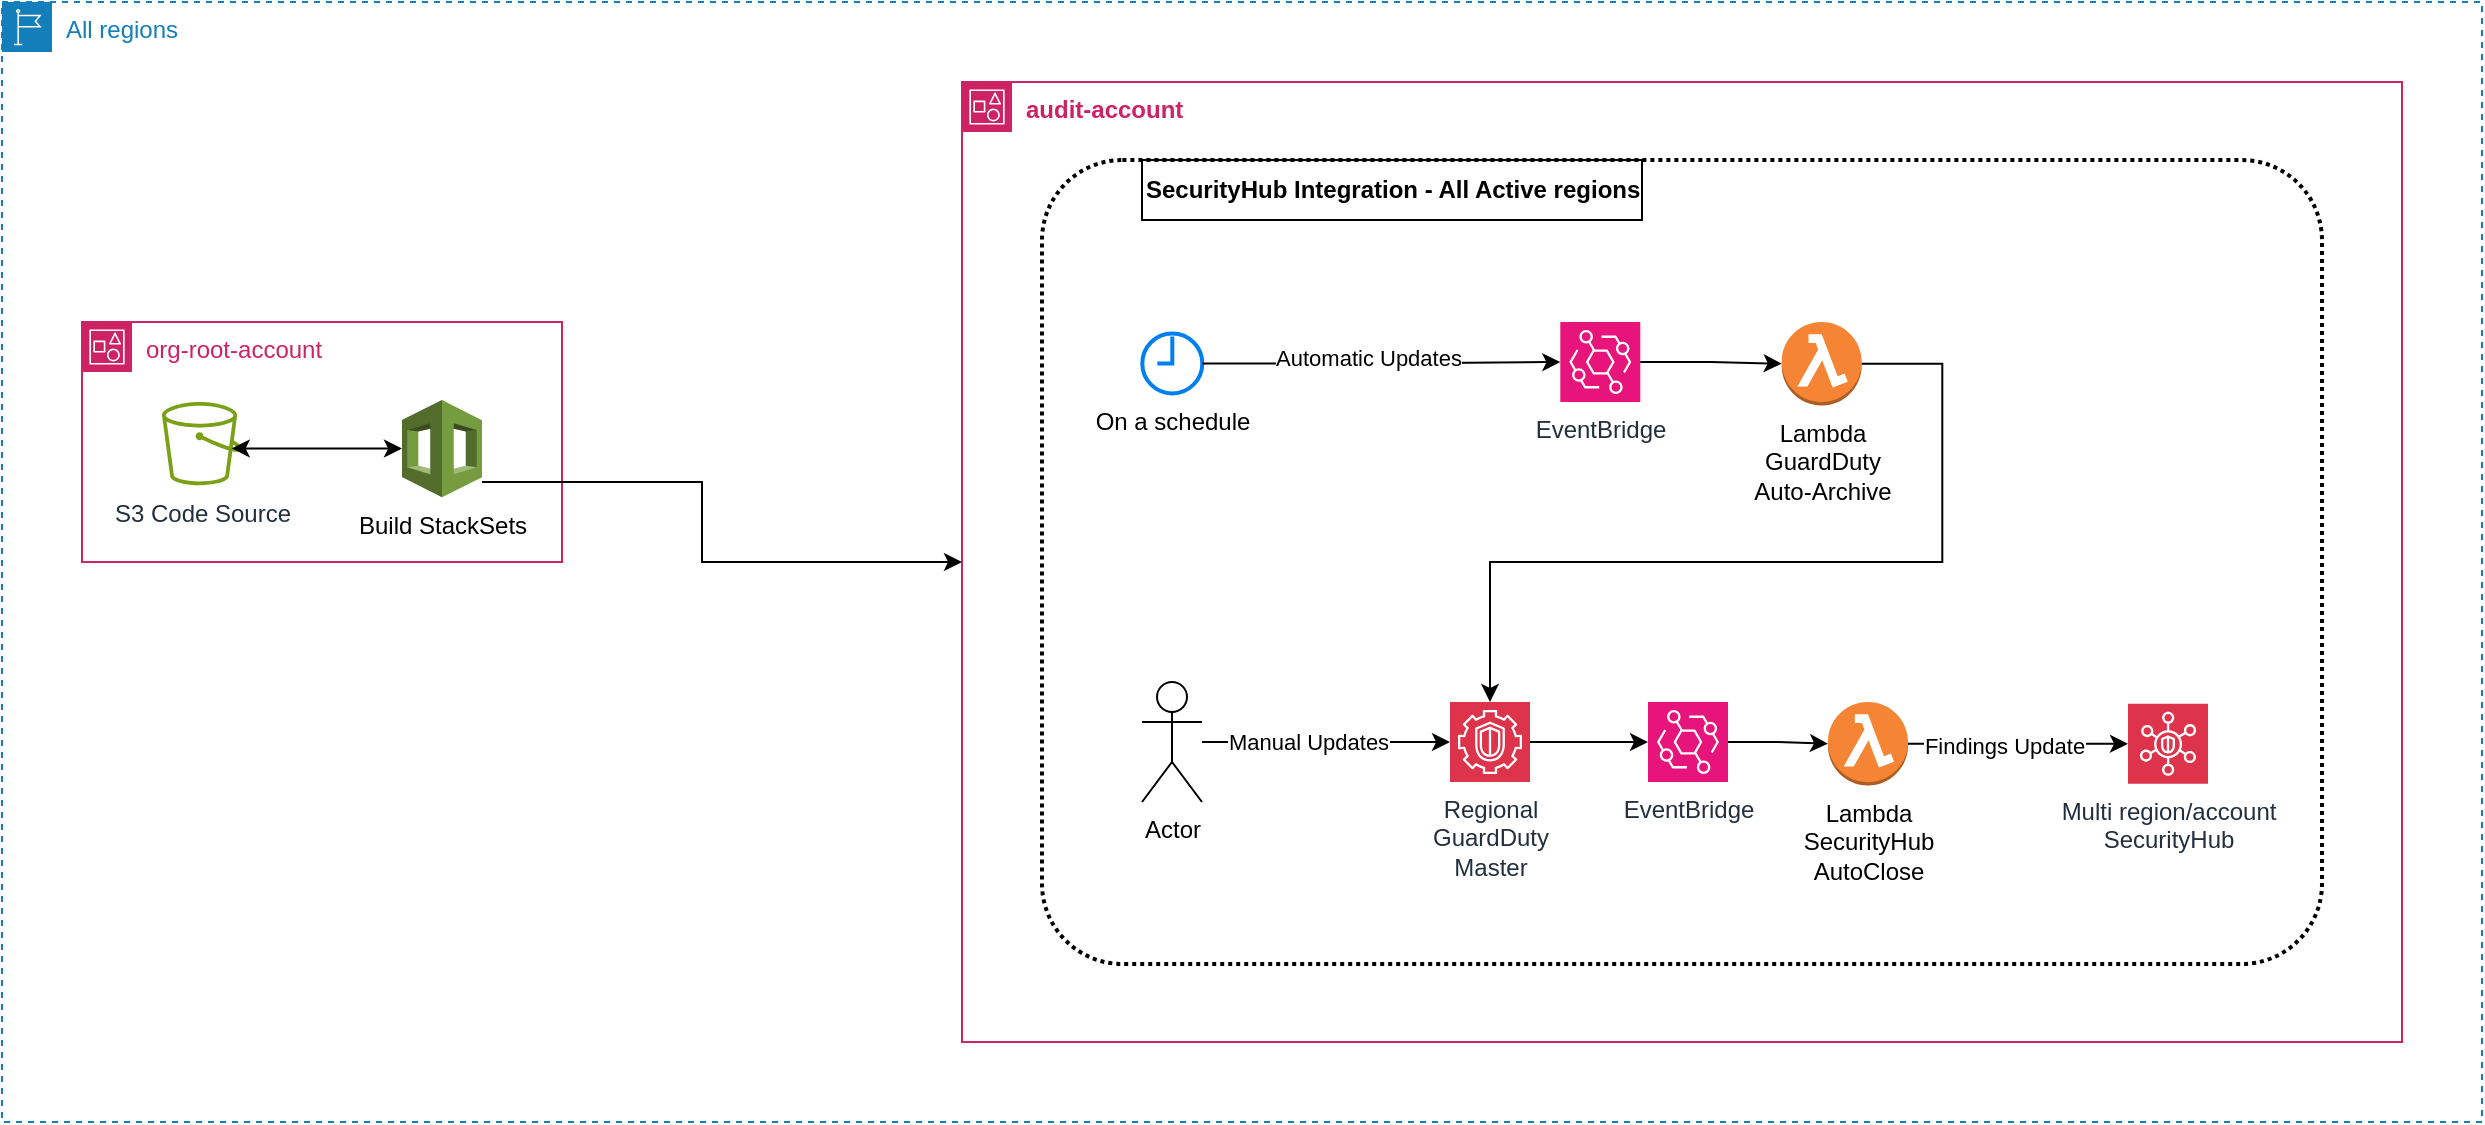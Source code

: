 <mxfile version="26.0.9">
  <diagram name="GuardDuty-SecurityHub-Integration" id="yI1X83qPyU3N3H1wmeOQ">
    <mxGraphModel dx="1036" dy="786" grid="1" gridSize="10" guides="1" tooltips="1" connect="1" arrows="1" fold="1" page="1" pageScale="1" pageWidth="850" pageHeight="1100" math="0" shadow="0">
      <root>
        <mxCell id="0" />
        <mxCell id="1" parent="0" />
        <mxCell id="tZun-4rwqbDl-XKAbTf--1" value="All regions" style="points=[[0,0],[0.25,0],[0.5,0],[0.75,0],[1,0],[1,0.25],[1,0.5],[1,0.75],[1,1],[0.75,1],[0.5,1],[0.25,1],[0,1],[0,0.75],[0,0.5],[0,0.25]];outlineConnect=0;gradientColor=none;html=1;whiteSpace=wrap;fontSize=12;fontStyle=0;container=1;pointerEvents=0;collapsible=0;recursiveResize=0;shape=mxgraph.aws4.group;grIcon=mxgraph.aws4.group_region;strokeColor=#147EBA;fillColor=none;verticalAlign=top;align=left;spacingLeft=30;fontColor=#147EBA;dashed=1;" parent="1" vertex="1">
          <mxGeometry x="120" y="200" width="1240" height="560" as="geometry" />
        </mxCell>
        <mxCell id="KwW78p_zFLmndmRcypET-8" value="&lt;div class=&quot;awsui_child_18582_uh010_103&quot;&gt;&lt;strong class=&quot;awsui_root_18wu0_1iaas_99 awsui_box_18wu0_1iaas_219 awsui_strong-variant_18wu0_1iaas_219 awsui_color-default_18wu0_1iaas_219 awsui_font-size-default_18wu0_1iaas_235 awsui_font-weight-default_18wu0_1iaas_275&quot;&gt;audit-account&lt;/strong&gt;&lt;/div&gt;" style="points=[[0,0],[0.25,0],[0.5,0],[0.75,0],[1,0],[1,0.25],[1,0.5],[1,0.75],[1,1],[0.75,1],[0.5,1],[0.25,1],[0,1],[0,0.75],[0,0.5],[0,0.25]];outlineConnect=0;gradientColor=none;html=1;whiteSpace=wrap;fontSize=12;fontStyle=0;container=1;pointerEvents=0;collapsible=0;recursiveResize=0;shape=mxgraph.aws4.group;grIcon=mxgraph.aws4.group_account;strokeColor=#CD2264;fillColor=none;verticalAlign=top;align=left;spacingLeft=30;fontColor=#CD2264;dashed=0;" parent="tZun-4rwqbDl-XKAbTf--1" vertex="1">
          <mxGeometry x="480" y="40" width="720" height="480" as="geometry" />
        </mxCell>
        <mxCell id="2jqkjIjjTv4v8Ln7UvpH-21" value="EventBridge" style="sketch=0;points=[[0,0,0],[0.25,0,0],[0.5,0,0],[0.75,0,0],[1,0,0],[0,1,0],[0.25,1,0],[0.5,1,0],[0.75,1,0],[1,1,0],[0,0.25,0],[0,0.5,0],[0,0.75,0],[1,0.25,0],[1,0.5,0],[1,0.75,0]];outlineConnect=0;fontColor=#232F3E;fillColor=#E7157B;strokeColor=#ffffff;dashed=0;verticalLabelPosition=bottom;verticalAlign=top;align=center;html=1;fontSize=12;fontStyle=0;aspect=fixed;shape=mxgraph.aws4.resourceIcon;resIcon=mxgraph.aws4.eventbridge;" parent="KwW78p_zFLmndmRcypET-8" vertex="1">
          <mxGeometry x="343" y="310" width="40" height="40" as="geometry" />
        </mxCell>
        <mxCell id="2jqkjIjjTv4v8Ln7UvpH-26" style="edgeStyle=orthogonalEdgeStyle;rounded=0;orthogonalLoop=1;jettySize=auto;html=1;" parent="KwW78p_zFLmndmRcypET-8" source="2jqkjIjjTv4v8Ln7UvpH-22" target="2jqkjIjjTv4v8Ln7UvpH-23" edge="1">
          <mxGeometry relative="1" as="geometry" />
        </mxCell>
        <mxCell id="2jqkjIjjTv4v8Ln7UvpH-27" value="Findings Update" style="edgeLabel;html=1;align=center;verticalAlign=middle;resizable=0;points=[];" parent="2jqkjIjjTv4v8Ln7UvpH-26" vertex="1" connectable="0">
          <mxGeometry x="-0.312" y="-1" relative="1" as="geometry">
            <mxPoint x="10" as="offset" />
          </mxGeometry>
        </mxCell>
        <mxCell id="2jqkjIjjTv4v8Ln7UvpH-23" value="Multi region/account&lt;div&gt;SecurityHub&lt;/div&gt;" style="sketch=0;points=[[0,0,0],[0.25,0,0],[0.5,0,0],[0.75,0,0],[1,0,0],[0,1,0],[0.25,1,0],[0.5,1,0],[0.75,1,0],[1,1,0],[0,0.25,0],[0,0.5,0],[0,0.75,0],[1,0.25,0],[1,0.5,0],[1,0.75,0]];outlineConnect=0;fontColor=#232F3E;fillColor=#DD344C;strokeColor=#ffffff;dashed=0;verticalLabelPosition=bottom;verticalAlign=top;align=center;html=1;fontSize=12;fontStyle=0;aspect=fixed;shape=mxgraph.aws4.resourceIcon;resIcon=mxgraph.aws4.security_hub;" parent="KwW78p_zFLmndmRcypET-8" vertex="1">
          <mxGeometry x="583.0" y="310.87" width="40" height="40" as="geometry" />
        </mxCell>
        <mxCell id="2jqkjIjjTv4v8Ln7UvpH-24" style="edgeStyle=orthogonalEdgeStyle;rounded=0;orthogonalLoop=1;jettySize=auto;html=1;entryX=0;entryY=0.5;entryDx=0;entryDy=0;entryPerimeter=0;" parent="KwW78p_zFLmndmRcypET-8" source="2jqkjIjjTv4v8Ln7UvpH-17" target="2jqkjIjjTv4v8Ln7UvpH-21" edge="1">
          <mxGeometry relative="1" as="geometry" />
        </mxCell>
        <mxCell id="2jqkjIjjTv4v8Ln7UvpH-25" style="edgeStyle=orthogonalEdgeStyle;rounded=0;orthogonalLoop=1;jettySize=auto;html=1;entryX=0;entryY=0.5;entryDx=0;entryDy=0;entryPerimeter=0;" parent="KwW78p_zFLmndmRcypET-8" source="2jqkjIjjTv4v8Ln7UvpH-21" target="2jqkjIjjTv4v8Ln7UvpH-22" edge="1">
          <mxGeometry relative="1" as="geometry" />
        </mxCell>
        <mxCell id="2jqkjIjjTv4v8Ln7UvpH-22" value="Lambda&lt;div&gt;SecurityHub&lt;/div&gt;&lt;div&gt;AutoClose&lt;/div&gt;" style="outlineConnect=0;dashed=0;verticalLabelPosition=bottom;verticalAlign=top;align=center;html=1;shape=mxgraph.aws3.lambda_function;fillColor=#F58534;gradientColor=none;aspect=fixed;" parent="KwW78p_zFLmndmRcypET-8" vertex="1">
          <mxGeometry x="433" y="310" width="40" height="41.74" as="geometry" />
        </mxCell>
        <mxCell id="2jqkjIjjTv4v8Ln7UvpH-17" value="Regional&lt;div&gt;GuardDuty&lt;br&gt;Master&lt;/div&gt;" style="sketch=0;points=[[0,0,0],[0.25,0,0],[0.5,0,0],[0.75,0,0],[1,0,0],[0,1,0],[0.25,1,0],[0.5,1,0],[0.75,1,0],[1,1,0],[0,0.25,0],[0,0.5,0],[0,0.75,0],[1,0.25,0],[1,0.5,0],[1,0.75,0]];outlineConnect=0;fontColor=#232F3E;fillColor=#DD344C;strokeColor=#ffffff;dashed=0;verticalLabelPosition=bottom;verticalAlign=top;align=center;html=1;fontSize=12;fontStyle=0;aspect=fixed;shape=mxgraph.aws4.resourceIcon;resIcon=mxgraph.aws4.guardduty;" parent="KwW78p_zFLmndmRcypET-8" vertex="1">
          <mxGeometry x="244" y="310" width="40" height="40" as="geometry" />
        </mxCell>
        <mxCell id="2jqkjIjjTv4v8Ln7UvpH-28" value="Actor" style="shape=umlActor;verticalLabelPosition=bottom;verticalAlign=top;html=1;outlineConnect=0;" parent="KwW78p_zFLmndmRcypET-8" vertex="1">
          <mxGeometry x="90" y="300" width="30" height="60" as="geometry" />
        </mxCell>
        <mxCell id="2jqkjIjjTv4v8Ln7UvpH-29" style="edgeStyle=orthogonalEdgeStyle;rounded=0;orthogonalLoop=1;jettySize=auto;html=1;entryX=0;entryY=0.5;entryDx=0;entryDy=0;entryPerimeter=0;" parent="KwW78p_zFLmndmRcypET-8" source="2jqkjIjjTv4v8Ln7UvpH-28" target="2jqkjIjjTv4v8Ln7UvpH-17" edge="1">
          <mxGeometry relative="1" as="geometry" />
        </mxCell>
        <mxCell id="2jqkjIjjTv4v8Ln7UvpH-30" value="Manual Updates" style="edgeLabel;html=1;align=center;verticalAlign=middle;resizable=0;points=[];" parent="2jqkjIjjTv4v8Ln7UvpH-29" vertex="1" connectable="0">
          <mxGeometry x="-0.4" y="-4" relative="1" as="geometry">
            <mxPoint x="16" y="-4" as="offset" />
          </mxGeometry>
        </mxCell>
        <mxCell id="TeC9qtTKMoKtvhL52Ll3-1" value="On a schedule" style="html=1;verticalLabelPosition=bottom;align=center;labelBackgroundColor=#ffffff;verticalAlign=top;strokeWidth=2;strokeColor=#0080F0;shadow=0;dashed=0;shape=mxgraph.ios7.icons.clock;" parent="KwW78p_zFLmndmRcypET-8" vertex="1">
          <mxGeometry x="90.15" y="125.74" width="30" height="30" as="geometry" />
        </mxCell>
        <mxCell id="TeC9qtTKMoKtvhL52Ll3-2" value="EventBridge" style="sketch=0;points=[[0,0,0],[0.25,0,0],[0.5,0,0],[0.75,0,0],[1,0,0],[0,1,0],[0.25,1,0],[0.5,1,0],[0.75,1,0],[1,1,0],[0,0.25,0],[0,0.5,0],[0,0.75,0],[1,0.25,0],[1,0.5,0],[1,0.75,0]];outlineConnect=0;fontColor=#232F3E;fillColor=#E7157B;strokeColor=#ffffff;dashed=0;verticalLabelPosition=bottom;verticalAlign=top;align=center;html=1;fontSize=12;fontStyle=0;aspect=fixed;shape=mxgraph.aws4.resourceIcon;resIcon=mxgraph.aws4.eventbridge;" parent="KwW78p_zFLmndmRcypET-8" vertex="1">
          <mxGeometry x="299.15" y="120" width="40" height="40" as="geometry" />
        </mxCell>
        <mxCell id="TeC9qtTKMoKtvhL52Ll3-3" value="Lambda&lt;div&gt;GuardDuty&lt;/div&gt;&lt;div&gt;Auto-Archive&lt;/div&gt;" style="outlineConnect=0;dashed=0;verticalLabelPosition=bottom;verticalAlign=top;align=center;html=1;shape=mxgraph.aws3.lambda_function;fillColor=#F58534;gradientColor=none;aspect=fixed;" parent="KwW78p_zFLmndmRcypET-8" vertex="1">
          <mxGeometry x="409.85" y="120" width="40" height="41.74" as="geometry" />
        </mxCell>
        <mxCell id="TeC9qtTKMoKtvhL52Ll3-4" style="edgeStyle=orthogonalEdgeStyle;rounded=0;orthogonalLoop=1;jettySize=auto;html=1;entryX=0;entryY=0.5;entryDx=0;entryDy=0;entryPerimeter=0;" parent="KwW78p_zFLmndmRcypET-8" source="TeC9qtTKMoKtvhL52Ll3-1" target="TeC9qtTKMoKtvhL52Ll3-2" edge="1">
          <mxGeometry relative="1" as="geometry" />
        </mxCell>
        <mxCell id="TeC9qtTKMoKtvhL52Ll3-9" value="Automatic Updates" style="edgeLabel;html=1;align=center;verticalAlign=middle;resizable=0;points=[];" parent="TeC9qtTKMoKtvhL52Ll3-4" vertex="1" connectable="0">
          <mxGeometry x="-0.34" y="3" relative="1" as="geometry">
            <mxPoint x="23" as="offset" />
          </mxGeometry>
        </mxCell>
        <mxCell id="TeC9qtTKMoKtvhL52Ll3-5" style="edgeStyle=orthogonalEdgeStyle;rounded=0;orthogonalLoop=1;jettySize=auto;html=1;entryX=0;entryY=0.5;entryDx=0;entryDy=0;entryPerimeter=0;" parent="KwW78p_zFLmndmRcypET-8" source="TeC9qtTKMoKtvhL52Ll3-2" target="TeC9qtTKMoKtvhL52Ll3-3" edge="1">
          <mxGeometry relative="1" as="geometry" />
        </mxCell>
        <mxCell id="TeC9qtTKMoKtvhL52Ll3-8" style="edgeStyle=orthogonalEdgeStyle;rounded=0;orthogonalLoop=1;jettySize=auto;html=1;entryX=0.5;entryY=0;entryDx=0;entryDy=0;entryPerimeter=0;" parent="KwW78p_zFLmndmRcypET-8" source="TeC9qtTKMoKtvhL52Ll3-3" target="2jqkjIjjTv4v8Ln7UvpH-17" edge="1">
          <mxGeometry relative="1" as="geometry">
            <Array as="points">
              <mxPoint x="490.15" y="141" />
              <mxPoint x="490.15" y="240" />
              <mxPoint x="264.15" y="240" />
            </Array>
          </mxGeometry>
        </mxCell>
        <mxCell id="2jqkjIjjTv4v8Ln7UvpH-18" value="" style="rounded=1;arcSize=10;dashed=1;fillColor=none;gradientColor=none;dashPattern=1 1;strokeWidth=2;" parent="KwW78p_zFLmndmRcypET-8" vertex="1">
          <mxGeometry x="40" y="39" width="640" height="402" as="geometry" />
        </mxCell>
        <mxCell id="2jqkjIjjTv4v8Ln7UvpH-19" value="SecurityHub Integration - All Active regions" style="text;html=1;align=left;verticalAlign=middle;resizable=0;points=[];autosize=1;strokeColor=default;fillColor=none;fontStyle=1" parent="KwW78p_zFLmndmRcypET-8" vertex="1">
          <mxGeometry x="90" y="39" width="250" height="30" as="geometry" />
        </mxCell>
        <mxCell id="tZun-4rwqbDl-XKAbTf--2" value="org-root-account" style="points=[[0,0],[0.25,0],[0.5,0],[0.75,0],[1,0],[1,0.25],[1,0.5],[1,0.75],[1,1],[0.75,1],[0.5,1],[0.25,1],[0,1],[0,0.75],[0,0.5],[0,0.25]];outlineConnect=0;gradientColor=none;html=1;whiteSpace=wrap;fontSize=12;fontStyle=0;container=1;pointerEvents=0;collapsible=0;recursiveResize=0;shape=mxgraph.aws4.group;grIcon=mxgraph.aws4.group_account;strokeColor=#CD2264;fillColor=none;verticalAlign=top;align=left;spacingLeft=30;fontColor=#CD2264;dashed=0;" parent="tZun-4rwqbDl-XKAbTf--1" vertex="1">
          <mxGeometry x="40" y="160" width="240" height="120" as="geometry" />
        </mxCell>
        <mxCell id="tZun-4rwqbDl-XKAbTf--4" value="S3 Code Source" style="sketch=0;outlineConnect=0;fontColor=#232F3E;gradientColor=none;fillColor=#7AA116;strokeColor=none;dashed=0;verticalLabelPosition=bottom;verticalAlign=top;align=center;html=1;fontSize=12;fontStyle=0;aspect=fixed;pointerEvents=1;shape=mxgraph.aws4.bucket;" parent="tZun-4rwqbDl-XKAbTf--2" vertex="1">
          <mxGeometry x="40" y="40" width="40" height="41.6" as="geometry" />
        </mxCell>
        <mxCell id="tZun-4rwqbDl-XKAbTf--5" value="Build StackSets" style="outlineConnect=0;dashed=0;verticalLabelPosition=bottom;verticalAlign=top;align=center;html=1;shape=mxgraph.aws3.cloudformation;fillColor=#759C3E;gradientColor=none;aspect=fixed;" parent="tZun-4rwqbDl-XKAbTf--2" vertex="1">
          <mxGeometry x="160" y="39" width="40" height="48.63" as="geometry" />
        </mxCell>
        <mxCell id="tZun-4rwqbDl-XKAbTf--7" style="edgeStyle=orthogonalEdgeStyle;rounded=0;orthogonalLoop=1;jettySize=auto;html=1;entryX=0.872;entryY=0.557;entryDx=0;entryDy=0;entryPerimeter=0;startArrow=classic;startFill=1;" parent="tZun-4rwqbDl-XKAbTf--2" source="tZun-4rwqbDl-XKAbTf--5" target="tZun-4rwqbDl-XKAbTf--4" edge="1">
          <mxGeometry relative="1" as="geometry" />
        </mxCell>
        <mxCell id="WFsTbnN3U2OS_1xvM0b--26" style="edgeStyle=orthogonalEdgeStyle;rounded=0;orthogonalLoop=1;jettySize=auto;html=1;entryX=0;entryY=0.5;entryDx=0;entryDy=0;" parent="tZun-4rwqbDl-XKAbTf--1" source="tZun-4rwqbDl-XKAbTf--5" target="KwW78p_zFLmndmRcypET-8" edge="1">
          <mxGeometry relative="1" as="geometry">
            <Array as="points">
              <mxPoint x="350" y="240" />
              <mxPoint x="350" y="280" />
            </Array>
          </mxGeometry>
        </mxCell>
      </root>
    </mxGraphModel>
  </diagram>
</mxfile>
